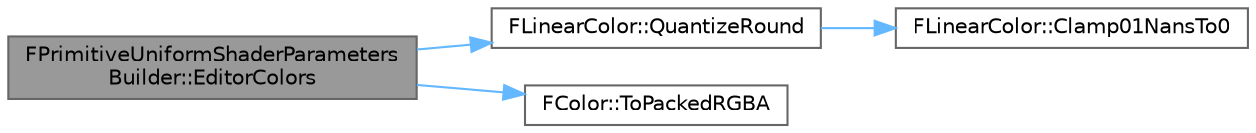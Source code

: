 digraph "FPrimitiveUniformShaderParametersBuilder::EditorColors"
{
 // INTERACTIVE_SVG=YES
 // LATEX_PDF_SIZE
  bgcolor="transparent";
  edge [fontname=Helvetica,fontsize=10,labelfontname=Helvetica,labelfontsize=10];
  node [fontname=Helvetica,fontsize=10,shape=box,height=0.2,width=0.4];
  rankdir="LR";
  Node1 [id="Node000001",label="FPrimitiveUniformShaderParameters\lBuilder::EditorColors",height=0.2,width=0.4,color="gray40", fillcolor="grey60", style="filled", fontcolor="black",tooltip=" "];
  Node1 -> Node2 [id="edge1_Node000001_Node000002",color="steelblue1",style="solid",tooltip=" "];
  Node2 [id="Node000002",label="FLinearColor::QuantizeRound",height=0.2,width=0.4,color="grey40", fillcolor="white", style="filled",URL="$d5/dd9/structFLinearColor.html#aa5708ab3ae420dcced441ff23e73940e",tooltip="Quantizes the linear color with rounding and returns the result as a FColor."];
  Node2 -> Node3 [id="edge2_Node000002_Node000003",color="steelblue1",style="solid",tooltip=" "];
  Node3 [id="Node000003",label="FLinearColor::Clamp01NansTo0",height=0.2,width=0.4,color="grey40", fillcolor="white", style="filled",URL="$d5/dd9/structFLinearColor.html#ac3a39baa3fb01f9fc6adf161c6f55922",tooltip="Helper for pixel format conversions."];
  Node1 -> Node4 [id="edge3_Node000001_Node000004",color="steelblue1",style="solid",tooltip=" "];
  Node4 [id="Node000004",label="FColor::ToPackedRGBA",height=0.2,width=0.4,color="grey40", fillcolor="white", style="filled",URL="$de/d5a/structFColor.html#a79e340c59da34d1d970a482a12370b3d",tooltip="Gets the color in a packed uint32 format packed in the order RGBA."];
}

